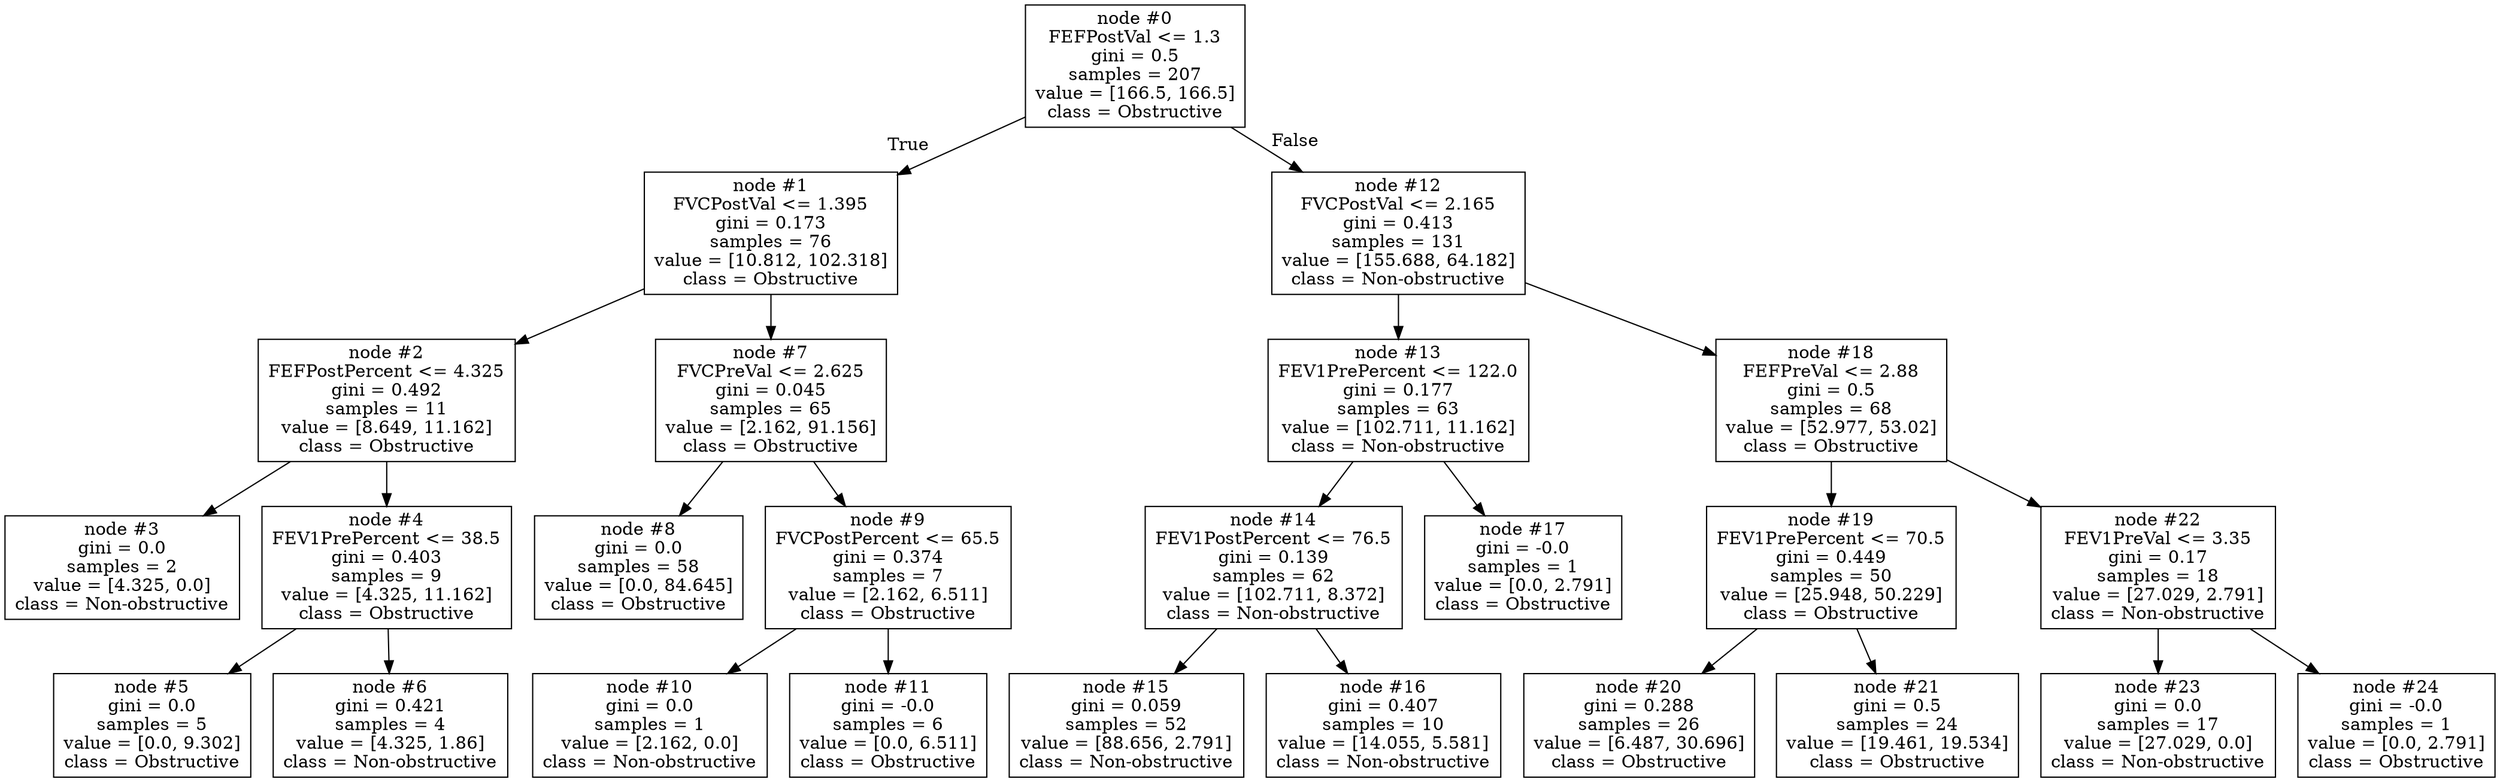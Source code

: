 digraph Tree {
node [shape=box] ;
0 [label="node #0\nFEFPostVal <= 1.3\ngini = 0.5\nsamples = 207\nvalue = [166.5, 166.5]\nclass = Obstructive"] ;
1 [label="node #1\nFVCPostVal <= 1.395\ngini = 0.173\nsamples = 76\nvalue = [10.812, 102.318]\nclass = Obstructive"] ;
0 -> 1 [labeldistance=2.5, labelangle=45, headlabel="True"] ;
2 [label="node #2\nFEFPostPercent <= 4.325\ngini = 0.492\nsamples = 11\nvalue = [8.649, 11.162]\nclass = Obstructive"] ;
1 -> 2 ;
3 [label="node #3\ngini = 0.0\nsamples = 2\nvalue = [4.325, 0.0]\nclass = Non-obstructive"] ;
2 -> 3 ;
4 [label="node #4\nFEV1PrePercent <= 38.5\ngini = 0.403\nsamples = 9\nvalue = [4.325, 11.162]\nclass = Obstructive"] ;
2 -> 4 ;
5 [label="node #5\ngini = 0.0\nsamples = 5\nvalue = [0.0, 9.302]\nclass = Obstructive"] ;
4 -> 5 ;
6 [label="node #6\ngini = 0.421\nsamples = 4\nvalue = [4.325, 1.86]\nclass = Non-obstructive"] ;
4 -> 6 ;
7 [label="node #7\nFVCPreVal <= 2.625\ngini = 0.045\nsamples = 65\nvalue = [2.162, 91.156]\nclass = Obstructive"] ;
1 -> 7 ;
8 [label="node #8\ngini = 0.0\nsamples = 58\nvalue = [0.0, 84.645]\nclass = Obstructive"] ;
7 -> 8 ;
9 [label="node #9\nFVCPostPercent <= 65.5\ngini = 0.374\nsamples = 7\nvalue = [2.162, 6.511]\nclass = Obstructive"] ;
7 -> 9 ;
10 [label="node #10\ngini = 0.0\nsamples = 1\nvalue = [2.162, 0.0]\nclass = Non-obstructive"] ;
9 -> 10 ;
11 [label="node #11\ngini = -0.0\nsamples = 6\nvalue = [0.0, 6.511]\nclass = Obstructive"] ;
9 -> 11 ;
12 [label="node #12\nFVCPostVal <= 2.165\ngini = 0.413\nsamples = 131\nvalue = [155.688, 64.182]\nclass = Non-obstructive"] ;
0 -> 12 [labeldistance=2.5, labelangle=-45, headlabel="False"] ;
13 [label="node #13\nFEV1PrePercent <= 122.0\ngini = 0.177\nsamples = 63\nvalue = [102.711, 11.162]\nclass = Non-obstructive"] ;
12 -> 13 ;
14 [label="node #14\nFEV1PostPercent <= 76.5\ngini = 0.139\nsamples = 62\nvalue = [102.711, 8.372]\nclass = Non-obstructive"] ;
13 -> 14 ;
15 [label="node #15\ngini = 0.059\nsamples = 52\nvalue = [88.656, 2.791]\nclass = Non-obstructive"] ;
14 -> 15 ;
16 [label="node #16\ngini = 0.407\nsamples = 10\nvalue = [14.055, 5.581]\nclass = Non-obstructive"] ;
14 -> 16 ;
17 [label="node #17\ngini = -0.0\nsamples = 1\nvalue = [0.0, 2.791]\nclass = Obstructive"] ;
13 -> 17 ;
18 [label="node #18\nFEFPreVal <= 2.88\ngini = 0.5\nsamples = 68\nvalue = [52.977, 53.02]\nclass = Obstructive"] ;
12 -> 18 ;
19 [label="node #19\nFEV1PrePercent <= 70.5\ngini = 0.449\nsamples = 50\nvalue = [25.948, 50.229]\nclass = Obstructive"] ;
18 -> 19 ;
20 [label="node #20\ngini = 0.288\nsamples = 26\nvalue = [6.487, 30.696]\nclass = Obstructive"] ;
19 -> 20 ;
21 [label="node #21\ngini = 0.5\nsamples = 24\nvalue = [19.461, 19.534]\nclass = Obstructive"] ;
19 -> 21 ;
22 [label="node #22\nFEV1PreVal <= 3.35\ngini = 0.17\nsamples = 18\nvalue = [27.029, 2.791]\nclass = Non-obstructive"] ;
18 -> 22 ;
23 [label="node #23\ngini = 0.0\nsamples = 17\nvalue = [27.029, 0.0]\nclass = Non-obstructive"] ;
22 -> 23 ;
24 [label="node #24\ngini = -0.0\nsamples = 1\nvalue = [0.0, 2.791]\nclass = Obstructive"] ;
22 -> 24 ;
}